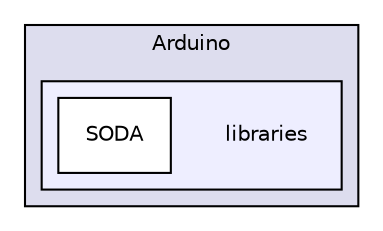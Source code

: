 digraph "C:/Users/Peter/Documents/Arduino/libraries" {
  compound=true
  node [ fontsize="10", fontname="Helvetica"];
  edge [ labelfontsize="10", labelfontname="Helvetica"];
  subgraph clusterdir_2ecbd2313a9293c7daff04817bf8c9b2 {
    graph [ bgcolor="#ddddee", pencolor="black", label="Arduino" fontname="Helvetica", fontsize="10", URL="dir_2ecbd2313a9293c7daff04817bf8c9b2.html"]
  subgraph clusterdir_0bb2a7a5b945607597fc132fc6bc1944 {
    graph [ bgcolor="#eeeeff", pencolor="black", label="" URL="dir_0bb2a7a5b945607597fc132fc6bc1944.html"];
    dir_0bb2a7a5b945607597fc132fc6bc1944 [shape=plaintext label="libraries"];
    dir_9e0e8a5d30a34a566417a86517c245c1 [shape=box label="SODA" color="black" fillcolor="white" style="filled" URL="dir_9e0e8a5d30a34a566417a86517c245c1.html"];
  }
  }
}
